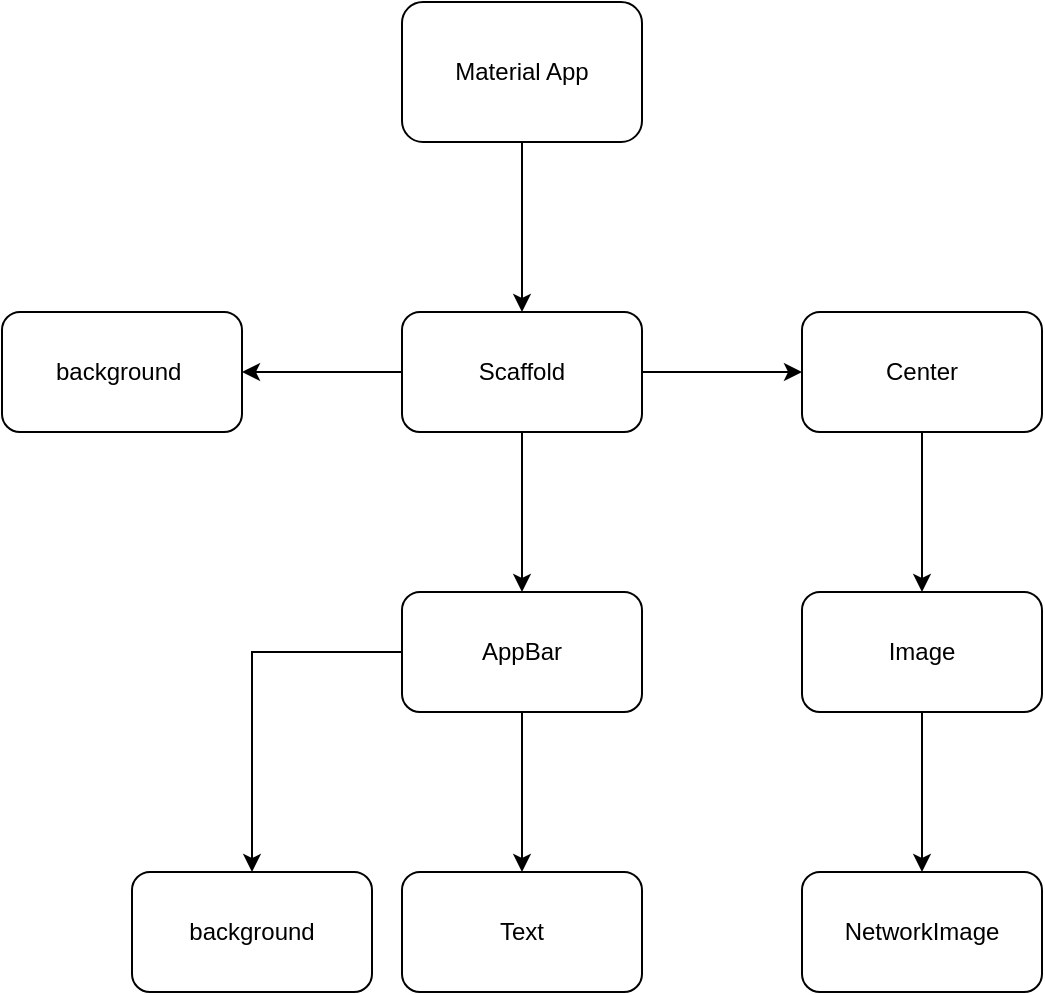 <mxfile version="13.8.8" type="github">
  <diagram id="5fkF0SvjLoAkscsR0oqF" name="Page-1">
    <mxGraphModel dx="1038" dy="548" grid="1" gridSize="10" guides="1" tooltips="1" connect="1" arrows="1" fold="1" page="1" pageScale="1" pageWidth="850" pageHeight="1100" math="0" shadow="0">
      <root>
        <mxCell id="0" />
        <mxCell id="1" parent="0" />
        <mxCell id="197XNl4iIS1HHGoHXW-u-3" value="" style="edgeStyle=orthogonalEdgeStyle;rounded=0;orthogonalLoop=1;jettySize=auto;html=1;" edge="1" parent="1" source="197XNl4iIS1HHGoHXW-u-1" target="197XNl4iIS1HHGoHXW-u-2">
          <mxGeometry relative="1" as="geometry" />
        </mxCell>
        <mxCell id="197XNl4iIS1HHGoHXW-u-1" value="Material App" style="rounded=1;whiteSpace=wrap;html=1;" vertex="1" parent="1">
          <mxGeometry x="365" y="70" width="120" height="70" as="geometry" />
        </mxCell>
        <mxCell id="197XNl4iIS1HHGoHXW-u-5" value="" style="edgeStyle=orthogonalEdgeStyle;rounded=0;orthogonalLoop=1;jettySize=auto;html=1;" edge="1" parent="1" source="197XNl4iIS1HHGoHXW-u-2" target="197XNl4iIS1HHGoHXW-u-4">
          <mxGeometry relative="1" as="geometry" />
        </mxCell>
        <mxCell id="197XNl4iIS1HHGoHXW-u-7" value="" style="edgeStyle=orthogonalEdgeStyle;rounded=0;orthogonalLoop=1;jettySize=auto;html=1;" edge="1" parent="1" source="197XNl4iIS1HHGoHXW-u-2" target="197XNl4iIS1HHGoHXW-u-6">
          <mxGeometry relative="1" as="geometry" />
        </mxCell>
        <mxCell id="197XNl4iIS1HHGoHXW-u-9" value="" style="edgeStyle=orthogonalEdgeStyle;rounded=0;orthogonalLoop=1;jettySize=auto;html=1;" edge="1" parent="1" source="197XNl4iIS1HHGoHXW-u-2" target="197XNl4iIS1HHGoHXW-u-8">
          <mxGeometry relative="1" as="geometry" />
        </mxCell>
        <mxCell id="197XNl4iIS1HHGoHXW-u-2" value="Scaffold&lt;br&gt;" style="whiteSpace=wrap;html=1;rounded=1;" vertex="1" parent="1">
          <mxGeometry x="365" y="225" width="120" height="60" as="geometry" />
        </mxCell>
        <mxCell id="197XNl4iIS1HHGoHXW-u-15" value="" style="edgeStyle=orthogonalEdgeStyle;rounded=0;orthogonalLoop=1;jettySize=auto;html=1;" edge="1" parent="1" source="197XNl4iIS1HHGoHXW-u-4" target="197XNl4iIS1HHGoHXW-u-14">
          <mxGeometry relative="1" as="geometry" />
        </mxCell>
        <mxCell id="197XNl4iIS1HHGoHXW-u-17" value="" style="edgeStyle=orthogonalEdgeStyle;rounded=0;orthogonalLoop=1;jettySize=auto;html=1;" edge="1" parent="1" source="197XNl4iIS1HHGoHXW-u-4" target="197XNl4iIS1HHGoHXW-u-16">
          <mxGeometry relative="1" as="geometry" />
        </mxCell>
        <mxCell id="197XNl4iIS1HHGoHXW-u-4" value="AppBar&lt;br&gt;" style="whiteSpace=wrap;html=1;rounded=1;" vertex="1" parent="1">
          <mxGeometry x="365" y="365" width="120" height="60" as="geometry" />
        </mxCell>
        <mxCell id="197XNl4iIS1HHGoHXW-u-11" value="" style="edgeStyle=orthogonalEdgeStyle;rounded=0;orthogonalLoop=1;jettySize=auto;html=1;" edge="1" parent="1" source="197XNl4iIS1HHGoHXW-u-6" target="197XNl4iIS1HHGoHXW-u-10">
          <mxGeometry relative="1" as="geometry" />
        </mxCell>
        <mxCell id="197XNl4iIS1HHGoHXW-u-6" value="Center&lt;br&gt;" style="whiteSpace=wrap;html=1;rounded=1;" vertex="1" parent="1">
          <mxGeometry x="565" y="225" width="120" height="60" as="geometry" />
        </mxCell>
        <mxCell id="197XNl4iIS1HHGoHXW-u-8" value="background&amp;nbsp;" style="whiteSpace=wrap;html=1;rounded=1;" vertex="1" parent="1">
          <mxGeometry x="165" y="225" width="120" height="60" as="geometry" />
        </mxCell>
        <mxCell id="197XNl4iIS1HHGoHXW-u-13" value="" style="edgeStyle=orthogonalEdgeStyle;rounded=0;orthogonalLoop=1;jettySize=auto;html=1;" edge="1" parent="1" source="197XNl4iIS1HHGoHXW-u-10" target="197XNl4iIS1HHGoHXW-u-12">
          <mxGeometry relative="1" as="geometry" />
        </mxCell>
        <mxCell id="197XNl4iIS1HHGoHXW-u-10" value="Image&lt;br&gt;" style="whiteSpace=wrap;html=1;rounded=1;" vertex="1" parent="1">
          <mxGeometry x="565" y="365" width="120" height="60" as="geometry" />
        </mxCell>
        <mxCell id="197XNl4iIS1HHGoHXW-u-12" value="NetworkImage&lt;br&gt;" style="whiteSpace=wrap;html=1;rounded=1;" vertex="1" parent="1">
          <mxGeometry x="565" y="505" width="120" height="60" as="geometry" />
        </mxCell>
        <mxCell id="197XNl4iIS1HHGoHXW-u-14" value="Text&lt;br&gt;" style="whiteSpace=wrap;html=1;rounded=1;" vertex="1" parent="1">
          <mxGeometry x="365" y="505" width="120" height="60" as="geometry" />
        </mxCell>
        <mxCell id="197XNl4iIS1HHGoHXW-u-16" value="background" style="whiteSpace=wrap;html=1;rounded=1;" vertex="1" parent="1">
          <mxGeometry x="230" y="505" width="120" height="60" as="geometry" />
        </mxCell>
      </root>
    </mxGraphModel>
  </diagram>
</mxfile>
